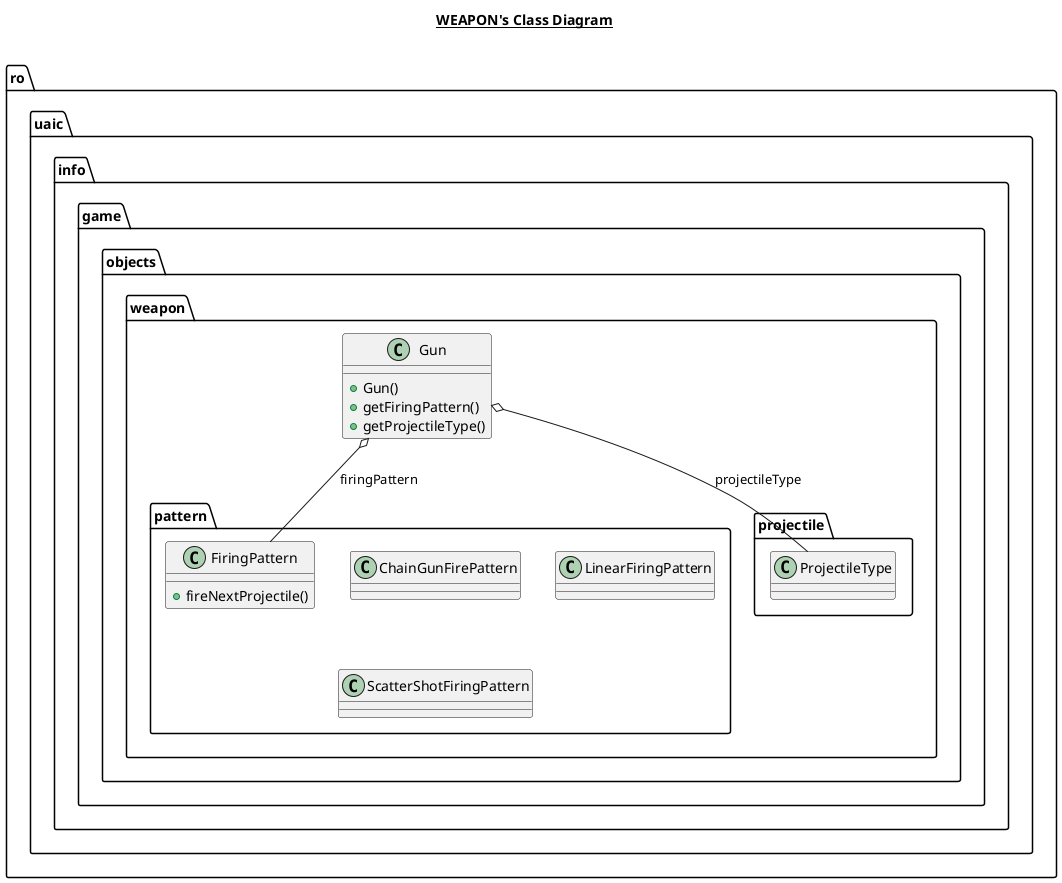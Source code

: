 @startuml

title __WEAPON's Class Diagram__\n

  namespace ro.uaic.info.game.objects.weapon {
    class ro.uaic.info.game.objects.weapon.pattern.ChainGunFirePattern {
    }
  }
  

  namespace ro.uaic.info.game.objects.weapon {
    class ro.uaic.info.game.objects.weapon.pattern.FiringPattern {
        + fireNextProjectile()
    }
  }
  

  namespace ro.uaic.info.game.objects.weapon {
    class ro.uaic.info.game.objects.weapon.Gun {
        + Gun()
        + getFiringPattern()
        + getProjectileType()
    }
  }
  

  namespace ro.uaic.info.game.objects.weapon {
    class ro.uaic.info.game.objects.weapon.pattern.LinearFiringPattern {
    }
  }
  

  namespace ro.uaic.info.game.objects.weapon {
    class ro.uaic.info.game.objects.weapon.pattern.ScatterShotFiringPattern {
    }
  }
  

  ro.uaic.info.game.objects.weapon.Gun o-- ro.uaic.info.game.objects.weapon.pattern.FiringPattern : firingPattern
  ro.uaic.info.game.objects.weapon.Gun o-- ro.uaic.info.game.objects.weapon.projectile.ProjectileType : projectileType


@enduml
